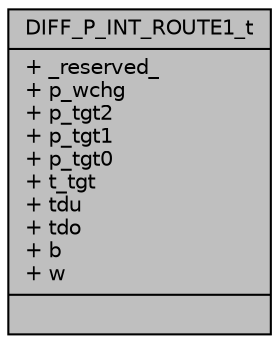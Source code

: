 digraph "DIFF_P_INT_ROUTE1_t"
{
  edge [fontname="Helvetica",fontsize="10",labelfontname="Helvetica",labelfontsize="10"];
  node [fontname="Helvetica",fontsize="10",shape=record];
  Node1 [label="{DIFF_P_INT_ROUTE1_t\n|+ _reserved_\l+ p_wchg\l+ p_tgt2\l+ p_tgt1\l+ p_tgt0\l+ t_tgt\l+ tdu\l+ tdo\l+ b\l+ w\l|}",height=0.2,width=0.4,color="black", fillcolor="grey75", style="filled", fontcolor="black"];
}
